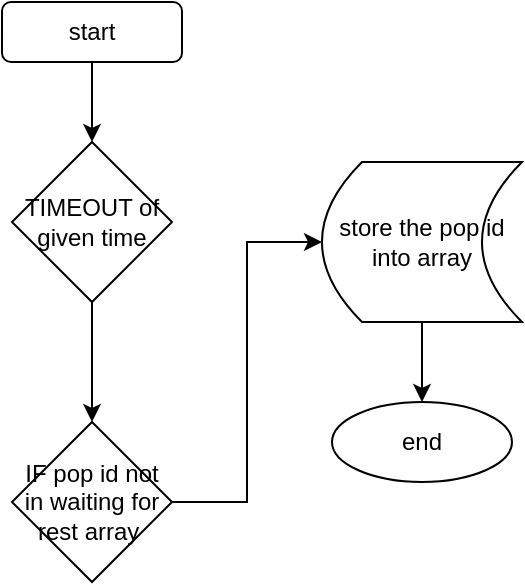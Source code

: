 <mxfile version="17.5.0" type="github">
  <diagram id="qrlVmic5sU8k79fSdVvG" name="Page-1">
    <mxGraphModel dx="1038" dy="579" grid="1" gridSize="10" guides="1" tooltips="1" connect="1" arrows="1" fold="1" page="1" pageScale="1" pageWidth="850" pageHeight="1100" math="0" shadow="0">
      <root>
        <mxCell id="0" />
        <mxCell id="1" parent="0" />
        <mxCell id="AOekV6RIUE929z9dBSZj-3" value="" style="edgeStyle=orthogonalEdgeStyle;rounded=0;orthogonalLoop=1;jettySize=auto;html=1;" edge="1" parent="1" source="AOekV6RIUE929z9dBSZj-1" target="AOekV6RIUE929z9dBSZj-2">
          <mxGeometry relative="1" as="geometry" />
        </mxCell>
        <mxCell id="AOekV6RIUE929z9dBSZj-1" value="start" style="rounded=1;whiteSpace=wrap;html=1;" vertex="1" parent="1">
          <mxGeometry x="80" y="30" width="90" height="30" as="geometry" />
        </mxCell>
        <mxCell id="AOekV6RIUE929z9dBSZj-5" value="" style="edgeStyle=orthogonalEdgeStyle;rounded=0;orthogonalLoop=1;jettySize=auto;html=1;" edge="1" parent="1" source="AOekV6RIUE929z9dBSZj-2" target="AOekV6RIUE929z9dBSZj-4">
          <mxGeometry relative="1" as="geometry" />
        </mxCell>
        <mxCell id="AOekV6RIUE929z9dBSZj-2" value="TIMEOUT of given time" style="rhombus;whiteSpace=wrap;html=1;" vertex="1" parent="1">
          <mxGeometry x="85" y="100" width="80" height="80" as="geometry" />
        </mxCell>
        <mxCell id="AOekV6RIUE929z9dBSZj-8" style="edgeStyle=orthogonalEdgeStyle;rounded=0;orthogonalLoop=1;jettySize=auto;html=1;entryX=0;entryY=0.5;entryDx=0;entryDy=0;" edge="1" parent="1" source="AOekV6RIUE929z9dBSZj-4" target="AOekV6RIUE929z9dBSZj-6">
          <mxGeometry relative="1" as="geometry" />
        </mxCell>
        <mxCell id="AOekV6RIUE929z9dBSZj-4" value="IF pop id not in waiting for rest array&amp;nbsp;" style="rhombus;whiteSpace=wrap;html=1;" vertex="1" parent="1">
          <mxGeometry x="85" y="240" width="80" height="80" as="geometry" />
        </mxCell>
        <mxCell id="AOekV6RIUE929z9dBSZj-10" value="" style="edgeStyle=orthogonalEdgeStyle;rounded=0;orthogonalLoop=1;jettySize=auto;html=1;" edge="1" parent="1" source="AOekV6RIUE929z9dBSZj-6" target="AOekV6RIUE929z9dBSZj-9">
          <mxGeometry relative="1" as="geometry" />
        </mxCell>
        <mxCell id="AOekV6RIUE929z9dBSZj-6" value="store the pop id into array" style="shape=dataStorage;whiteSpace=wrap;html=1;fixedSize=1;" vertex="1" parent="1">
          <mxGeometry x="240" y="110" width="100" height="80" as="geometry" />
        </mxCell>
        <mxCell id="AOekV6RIUE929z9dBSZj-9" value="end" style="ellipse;whiteSpace=wrap;html=1;" vertex="1" parent="1">
          <mxGeometry x="245" y="230" width="90" height="40" as="geometry" />
        </mxCell>
      </root>
    </mxGraphModel>
  </diagram>
</mxfile>
